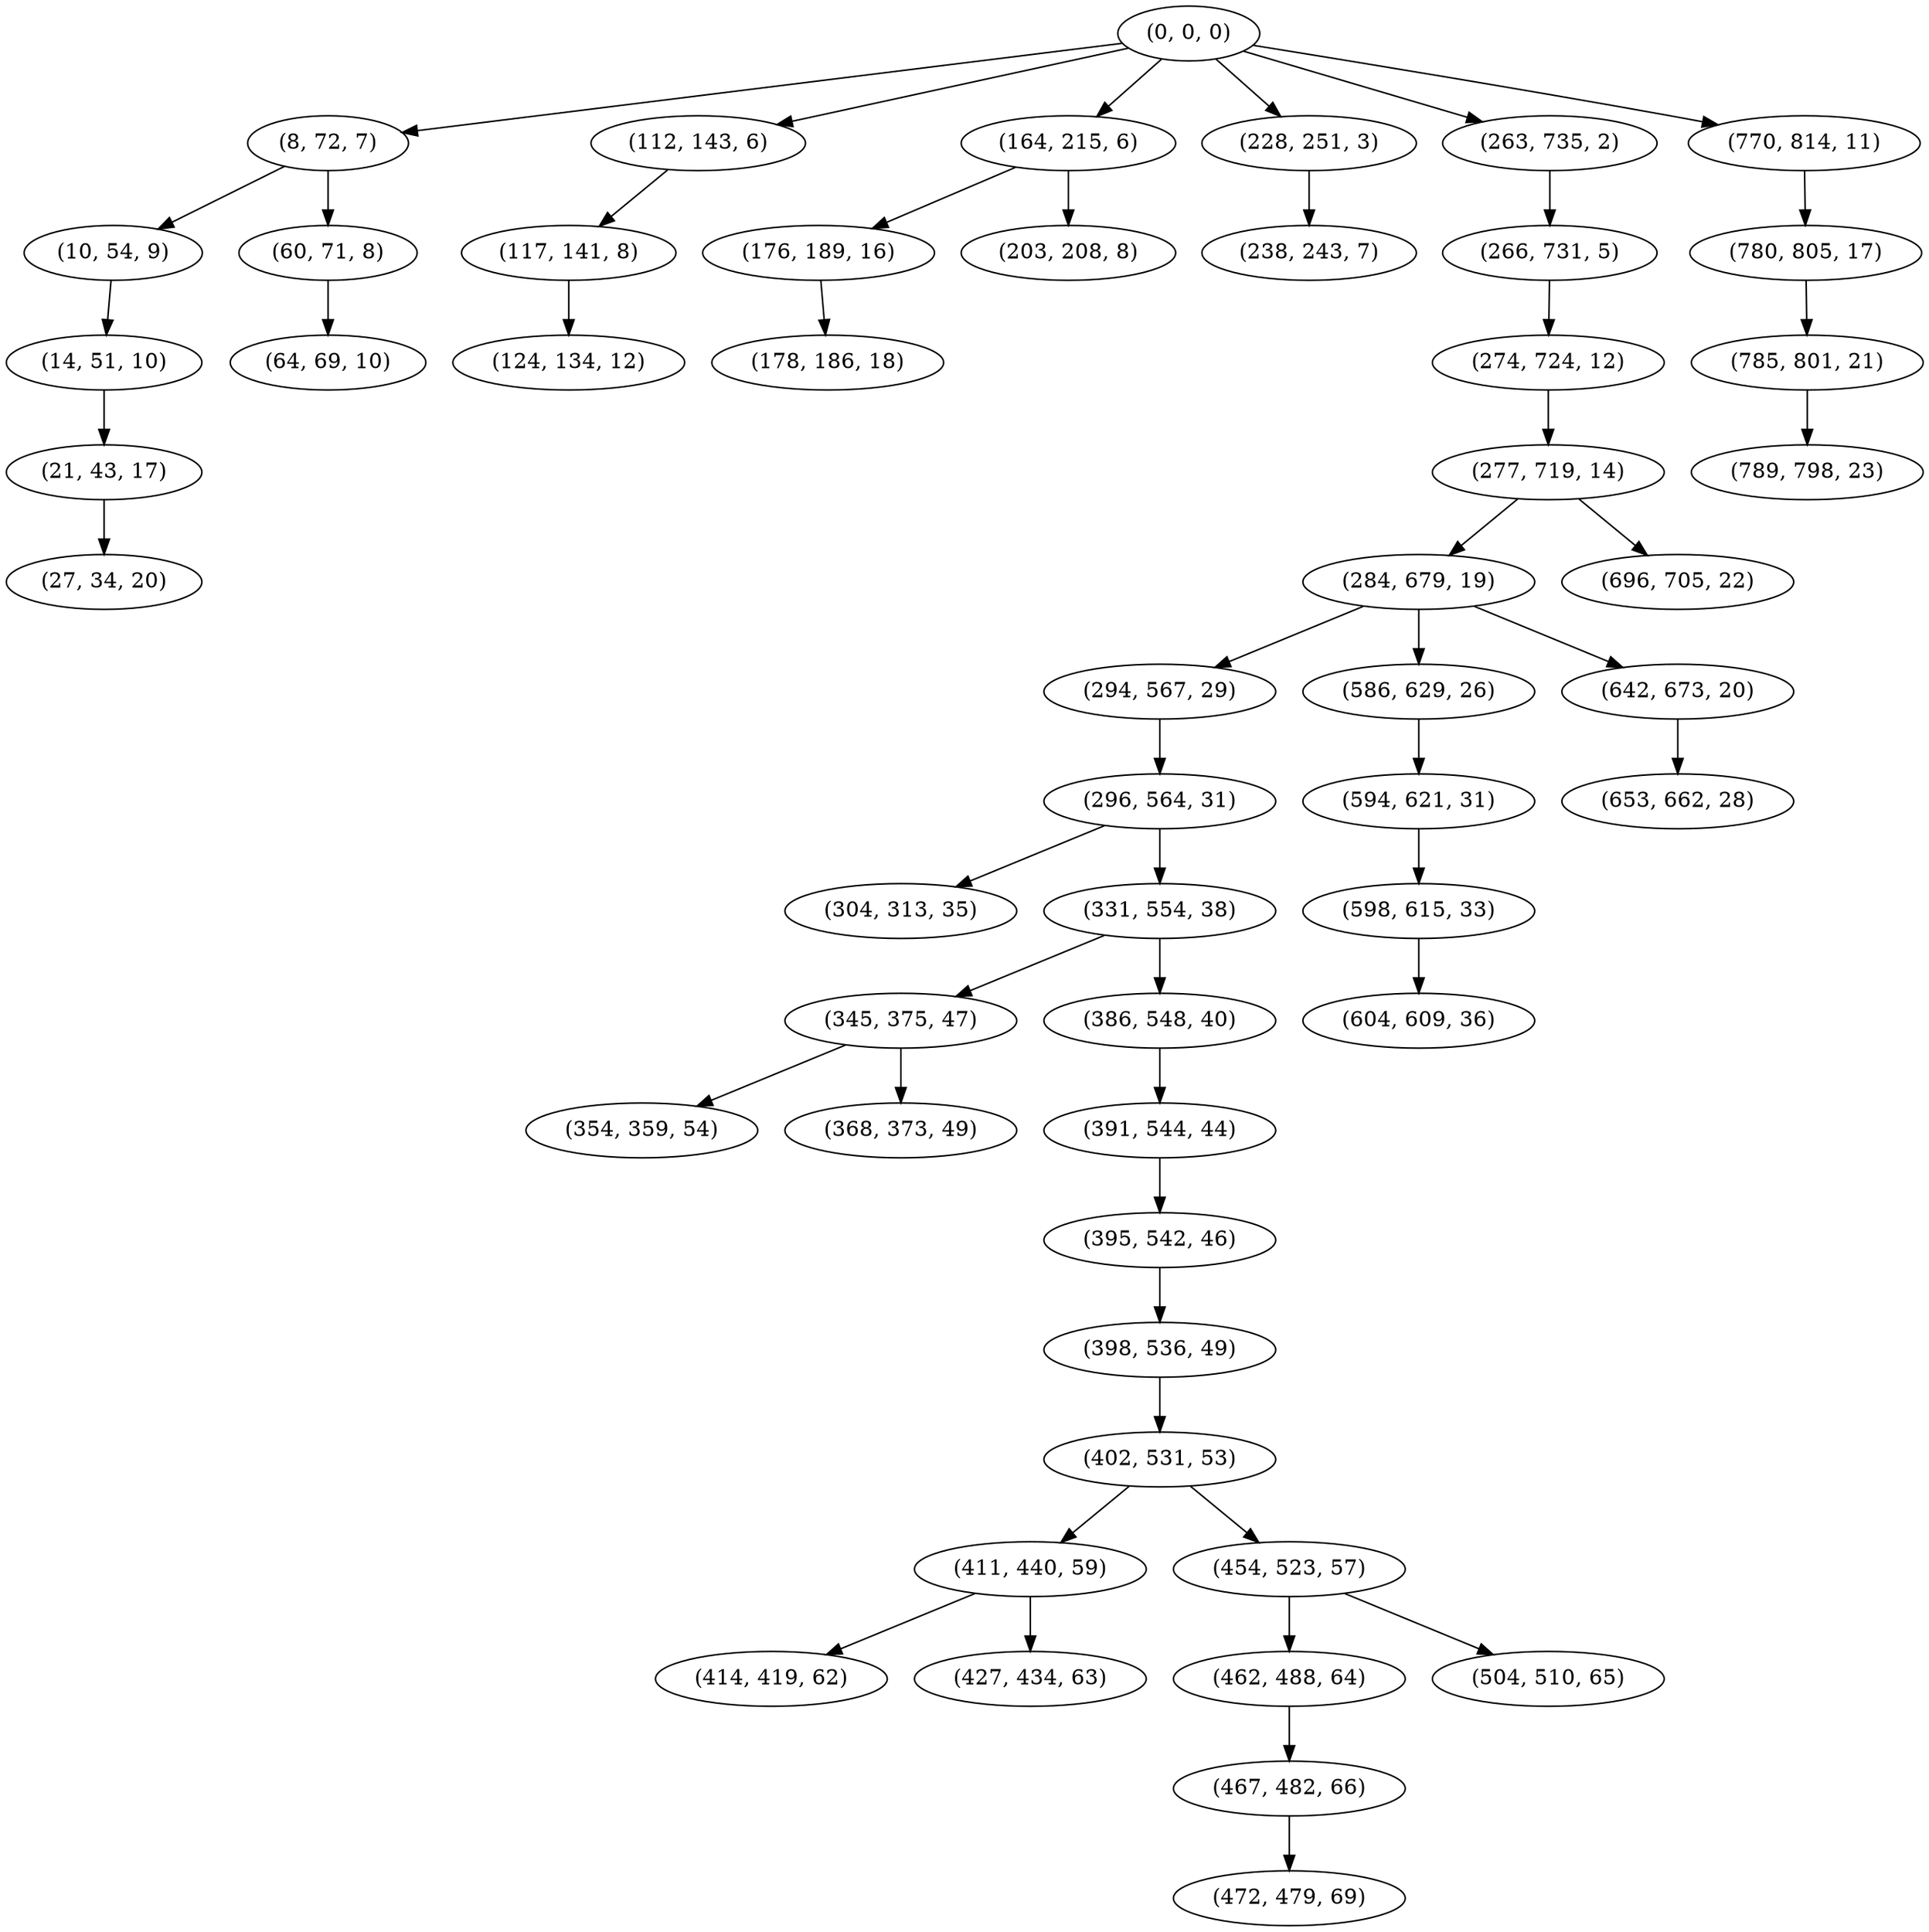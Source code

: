 digraph tree {
    "(0, 0, 0)";
    "(8, 72, 7)";
    "(10, 54, 9)";
    "(14, 51, 10)";
    "(21, 43, 17)";
    "(27, 34, 20)";
    "(60, 71, 8)";
    "(64, 69, 10)";
    "(112, 143, 6)";
    "(117, 141, 8)";
    "(124, 134, 12)";
    "(164, 215, 6)";
    "(176, 189, 16)";
    "(178, 186, 18)";
    "(203, 208, 8)";
    "(228, 251, 3)";
    "(238, 243, 7)";
    "(263, 735, 2)";
    "(266, 731, 5)";
    "(274, 724, 12)";
    "(277, 719, 14)";
    "(284, 679, 19)";
    "(294, 567, 29)";
    "(296, 564, 31)";
    "(304, 313, 35)";
    "(331, 554, 38)";
    "(345, 375, 47)";
    "(354, 359, 54)";
    "(368, 373, 49)";
    "(386, 548, 40)";
    "(391, 544, 44)";
    "(395, 542, 46)";
    "(398, 536, 49)";
    "(402, 531, 53)";
    "(411, 440, 59)";
    "(414, 419, 62)";
    "(427, 434, 63)";
    "(454, 523, 57)";
    "(462, 488, 64)";
    "(467, 482, 66)";
    "(472, 479, 69)";
    "(504, 510, 65)";
    "(586, 629, 26)";
    "(594, 621, 31)";
    "(598, 615, 33)";
    "(604, 609, 36)";
    "(642, 673, 20)";
    "(653, 662, 28)";
    "(696, 705, 22)";
    "(770, 814, 11)";
    "(780, 805, 17)";
    "(785, 801, 21)";
    "(789, 798, 23)";
    "(0, 0, 0)" -> "(8, 72, 7)";
    "(0, 0, 0)" -> "(112, 143, 6)";
    "(0, 0, 0)" -> "(164, 215, 6)";
    "(0, 0, 0)" -> "(228, 251, 3)";
    "(0, 0, 0)" -> "(263, 735, 2)";
    "(0, 0, 0)" -> "(770, 814, 11)";
    "(8, 72, 7)" -> "(10, 54, 9)";
    "(8, 72, 7)" -> "(60, 71, 8)";
    "(10, 54, 9)" -> "(14, 51, 10)";
    "(14, 51, 10)" -> "(21, 43, 17)";
    "(21, 43, 17)" -> "(27, 34, 20)";
    "(60, 71, 8)" -> "(64, 69, 10)";
    "(112, 143, 6)" -> "(117, 141, 8)";
    "(117, 141, 8)" -> "(124, 134, 12)";
    "(164, 215, 6)" -> "(176, 189, 16)";
    "(164, 215, 6)" -> "(203, 208, 8)";
    "(176, 189, 16)" -> "(178, 186, 18)";
    "(228, 251, 3)" -> "(238, 243, 7)";
    "(263, 735, 2)" -> "(266, 731, 5)";
    "(266, 731, 5)" -> "(274, 724, 12)";
    "(274, 724, 12)" -> "(277, 719, 14)";
    "(277, 719, 14)" -> "(284, 679, 19)";
    "(277, 719, 14)" -> "(696, 705, 22)";
    "(284, 679, 19)" -> "(294, 567, 29)";
    "(284, 679, 19)" -> "(586, 629, 26)";
    "(284, 679, 19)" -> "(642, 673, 20)";
    "(294, 567, 29)" -> "(296, 564, 31)";
    "(296, 564, 31)" -> "(304, 313, 35)";
    "(296, 564, 31)" -> "(331, 554, 38)";
    "(331, 554, 38)" -> "(345, 375, 47)";
    "(331, 554, 38)" -> "(386, 548, 40)";
    "(345, 375, 47)" -> "(354, 359, 54)";
    "(345, 375, 47)" -> "(368, 373, 49)";
    "(386, 548, 40)" -> "(391, 544, 44)";
    "(391, 544, 44)" -> "(395, 542, 46)";
    "(395, 542, 46)" -> "(398, 536, 49)";
    "(398, 536, 49)" -> "(402, 531, 53)";
    "(402, 531, 53)" -> "(411, 440, 59)";
    "(402, 531, 53)" -> "(454, 523, 57)";
    "(411, 440, 59)" -> "(414, 419, 62)";
    "(411, 440, 59)" -> "(427, 434, 63)";
    "(454, 523, 57)" -> "(462, 488, 64)";
    "(454, 523, 57)" -> "(504, 510, 65)";
    "(462, 488, 64)" -> "(467, 482, 66)";
    "(467, 482, 66)" -> "(472, 479, 69)";
    "(586, 629, 26)" -> "(594, 621, 31)";
    "(594, 621, 31)" -> "(598, 615, 33)";
    "(598, 615, 33)" -> "(604, 609, 36)";
    "(642, 673, 20)" -> "(653, 662, 28)";
    "(770, 814, 11)" -> "(780, 805, 17)";
    "(780, 805, 17)" -> "(785, 801, 21)";
    "(785, 801, 21)" -> "(789, 798, 23)";
}
